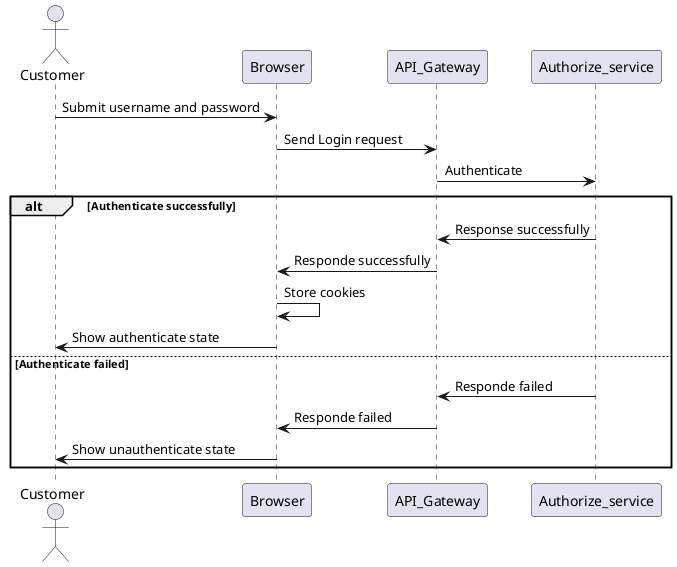 @startuml scale API

actor Customer

Customer -> Browser : Submit username and password

Browser -> API_Gateway : Send Login request

API_Gateway -> Authorize_service : Authenticate

    alt Authenticate successfully

    Authorize_service -> API_Gateway : Response successfully

    API_Gateway -> Browser : Responde successfully

    Browser -> Browser : Store cookies

    Browser -> Customer : Show authenticate state

    else Authenticate failed

    Authorize_service -> API_Gateway : Responde failed

    API_Gateway -> Browser : Responde failed

    Browser -> Customer : Show unauthenticate state
    end
@enduml